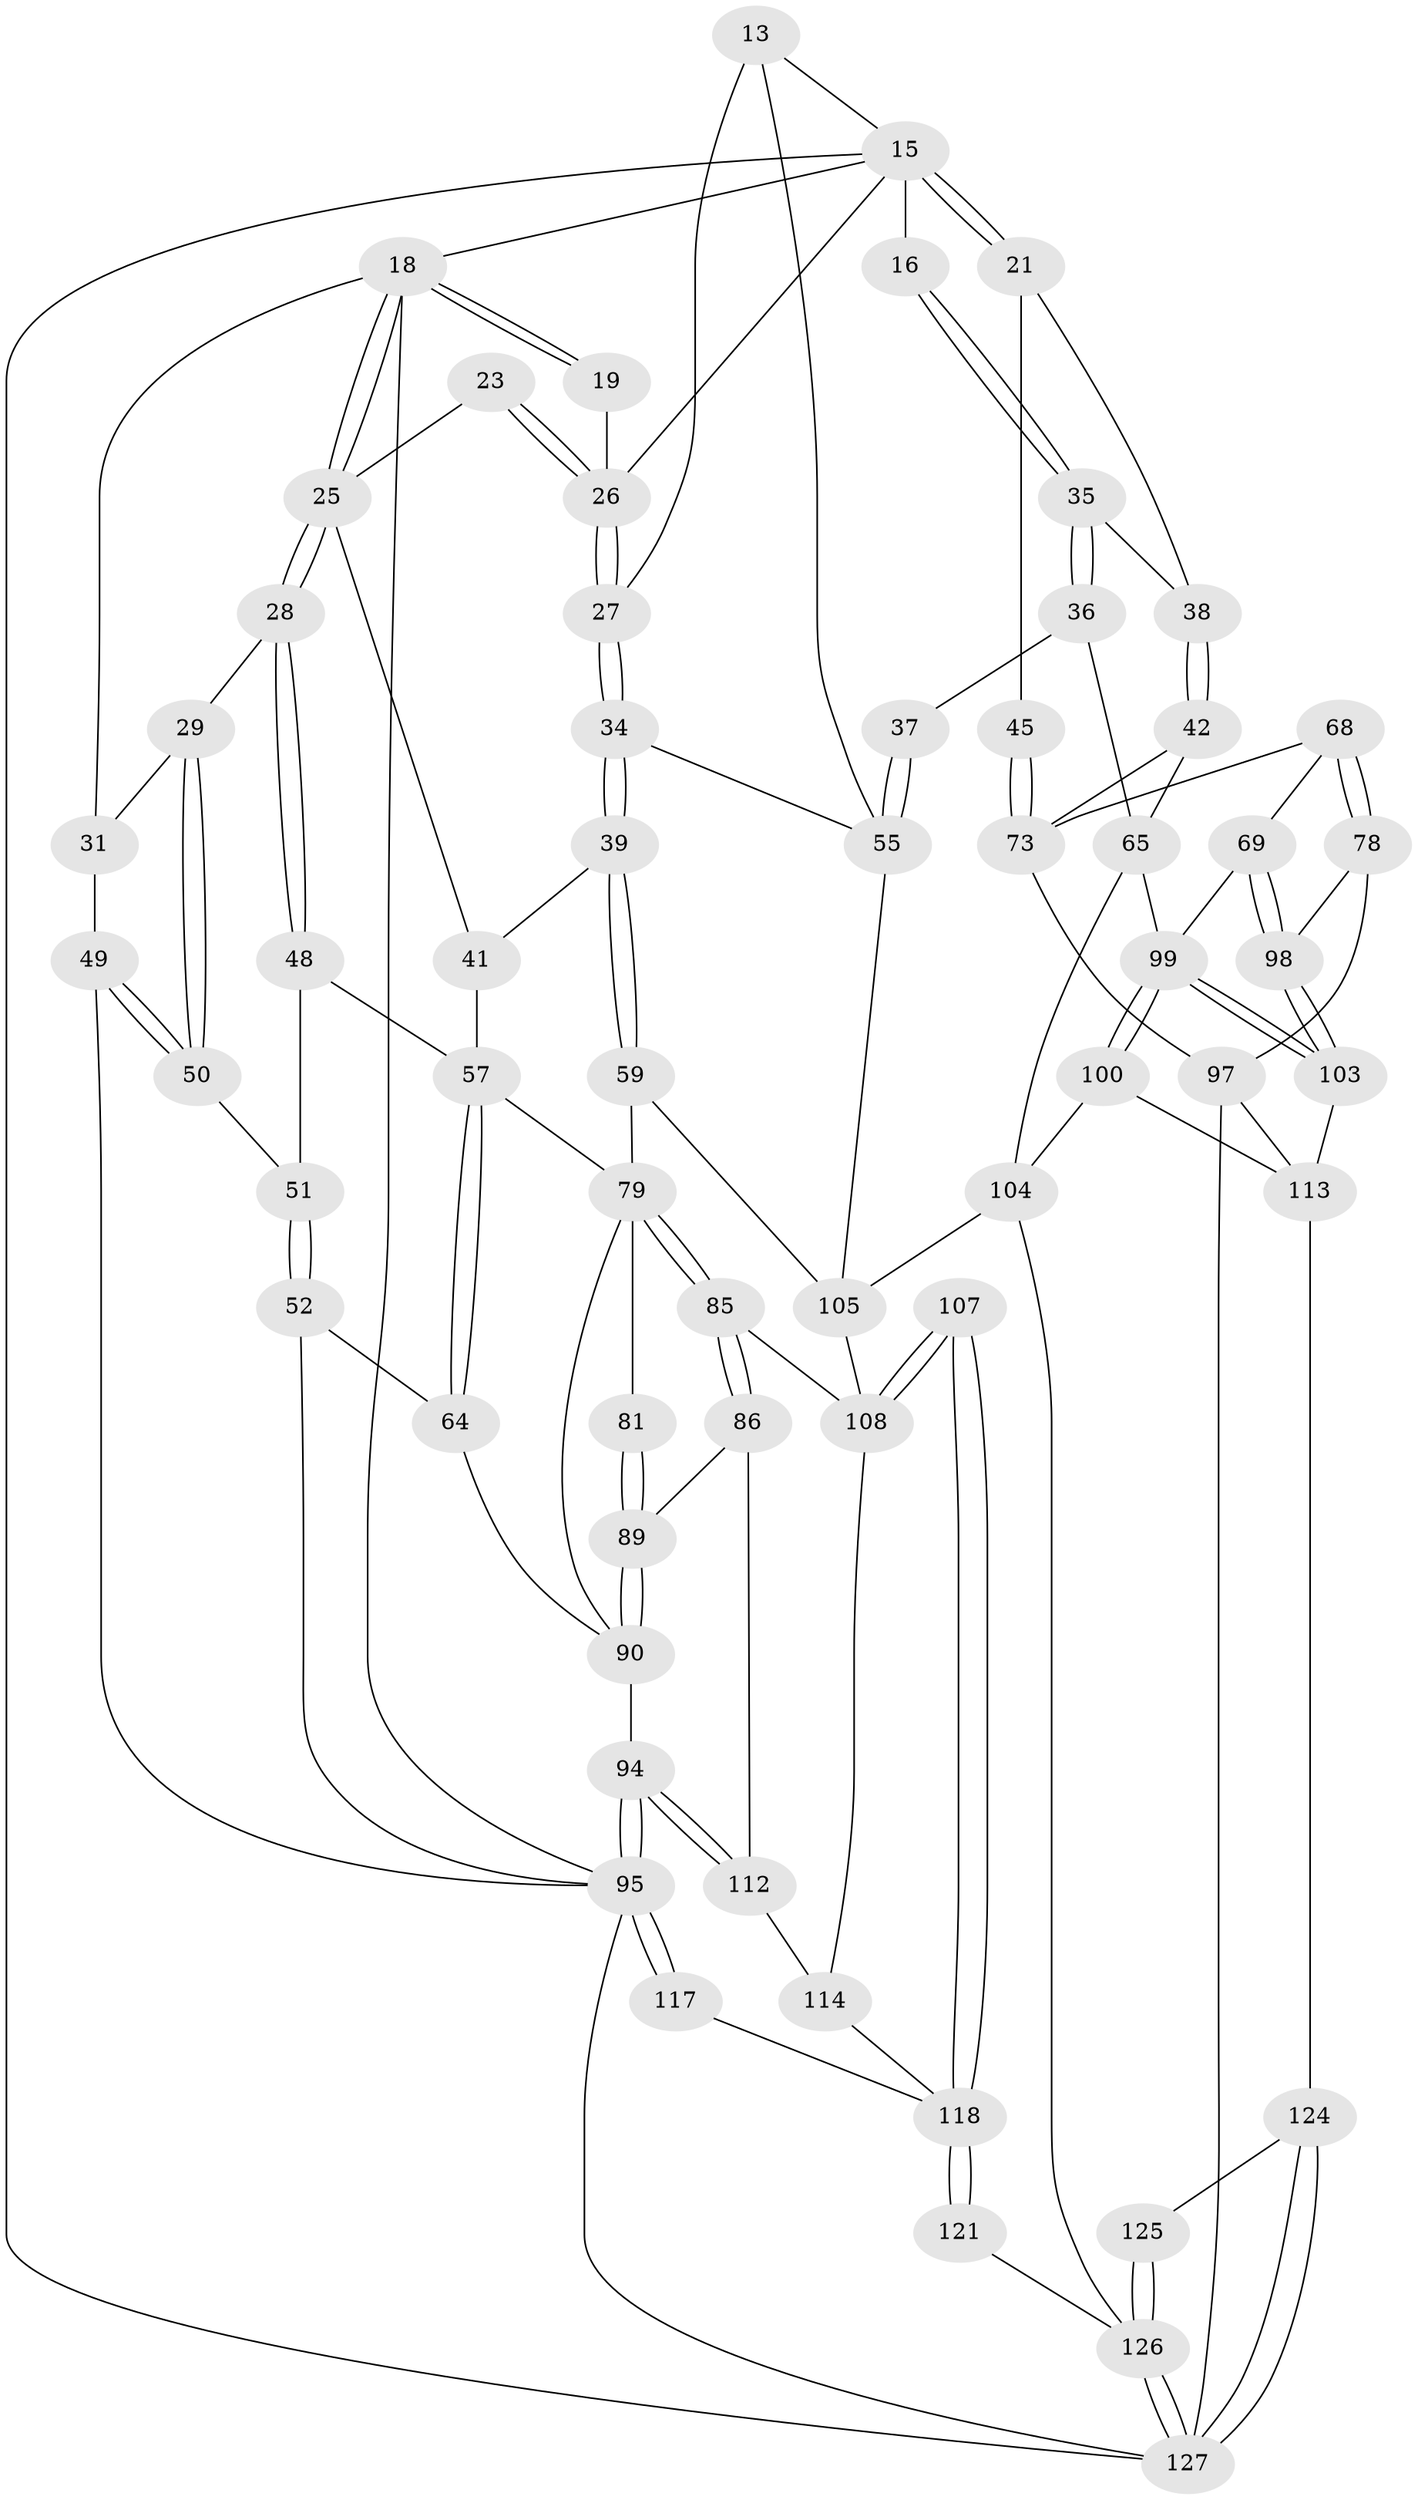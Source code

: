 // original degree distribution, {3: 0.023622047244094488, 4: 0.2677165354330709, 6: 0.25984251968503935, 5: 0.44881889763779526}
// Generated by graph-tools (version 1.1) at 2025/04/03/04/25 22:04:25]
// undirected, 63 vertices, 140 edges
graph export_dot {
graph [start="1"]
  node [color=gray90,style=filled];
  13 [pos="+0.6568226862682188+0.1469955967328921"];
  15 [pos="+0.8873589741612943+0",super="+12"];
  16 [pos="+0.6891471222542235+0.1453314037040183"];
  18 [pos="+0.12106557966503009+0.10186347412913559",super="+17"];
  19 [pos="+0.21028019081380842+0.049155876943790894",super="+11"];
  21 [pos="+0.9066851415131992+0.1773989548743532",super="+20"];
  23 [pos="+0.23932252473681515+0.1972908251805293"];
  25 [pos="+0.19075733663652555+0.21923906610751712",super="+24"];
  26 [pos="+0.3659889614451647+0.20409056715691654",super="+22"];
  27 [pos="+0.41013744955552134+0.23847668073168574",super="+14"];
  28 [pos="+0.18992592363497807+0.22022987381724893"];
  29 [pos="+0.046625959590780426+0.22838129931764461"];
  31 [pos="+0+0.045483648118588176",super="+30"];
  34 [pos="+0.4209417104133695+0.26506683415692195"];
  35 [pos="+0.7277642798206208+0.1799228796247564"];
  36 [pos="+0.7422818249020251+0.3135189669928885"];
  37 [pos="+0.6254376909082344+0.34674850740686103"];
  38 [pos="+0.8971712932568019+0.18706866719422544"];
  39 [pos="+0.41640617994295404+0.27677402433087617"];
  41 [pos="+0.2721537773570783+0.2971490092160051",super="+40"];
  42 [pos="+0.8956777756437855+0.3395419174111813"];
  45 [pos="+1+0.33317583200942147"];
  48 [pos="+0.17022251501066293+0.3489732646092466"];
  49 [pos="+0+0.2952068503328003"];
  50 [pos="+0+0.26555958520845013"];
  51 [pos="+0.011645970300198516+0.2758198037236933"];
  52 [pos="+0.10585609962416462+0.42734583424843836"];
  55 [pos="+0.6088556175639073+0.37133502645498934",super="+33+32"];
  57 [pos="+0.18636404360753359+0.39027463727571987",super="+47+56"];
  59 [pos="+0.4535126416163793+0.45480789466264787"];
  64 [pos="+0.1824423390205863+0.4058893068514908"];
  65 [pos="+0.7892354787068125+0.5253180138493573",super="+43+44"];
  68 [pos="+0.9085795769727597+0.49539190795262866"];
  69 [pos="+0.8455066316364896+0.535397269250307"];
  73 [pos="+1+0.46772107672583835",super="+67+46"];
  78 [pos="+1+0.5711423664623494"];
  79 [pos="+0.4352078494482738+0.48327028686329093",super="+71"];
  81 [pos="+0.23865550698974944+0.5176946797207217",super="+80"];
  85 [pos="+0.42095461313277716+0.612718570271776"];
  86 [pos="+0.37618474569867477+0.6491563546342186"];
  89 [pos="+0.2531344277618354+0.5883785471287326",super="+87"];
  90 [pos="+0.13609359518724723+0.7170535273549754",super="+88+75"];
  94 [pos="+0.11999800338450194+0.7456588722434964",super="+91+76"];
  95 [pos="+0.11672143144918173+0.7492867247183607",super="+93"];
  97 [pos="+1+0.7168158903638082",super="+77"];
  98 [pos="+0.9511673015302721+0.6218077866740572"];
  99 [pos="+0.8598634641707895+0.7098851270388026",super="+70"];
  100 [pos="+0.8381721729064209+0.7676077888347058"];
  103 [pos="+0.9456026404796938+0.6327925840240507"];
  104 [pos="+0.5979502884961396+0.7761767172030729",super="+102"];
  105 [pos="+0.5721407909021486+0.7736370177198848",super="+82+63"];
  107 [pos="+0.4817369426438899+0.8034786823607345"];
  108 [pos="+0.45804091362306165+0.7822826051831944",super="+84+106"];
  112 [pos="+0.2755998441958753+0.7683635177573566",super="+111"];
  113 [pos="+0.8755473809664495+0.7825975720510981",super="+109"];
  114 [pos="+0.3094550348896657+0.8005108429988884",super="+110"];
  117 [pos="+0.22441856443176936+1"];
  118 [pos="+0.47018378916686443+0.8426478336091499",super="+116"];
  121 [pos="+0.4004249588182845+1"];
  124 [pos="+0.9341079890612632+0.9239811257158884",super="+123"];
  125 [pos="+0.8359008648229813+0.961309781764665"];
  126 [pos="+0.7903157251935728+1",super="+120+119+122"];
  127 [pos="+0.8618985323418682+1",super="+96"];
  13 -- 15;
  13 -- 55;
  13 -- 27;
  15 -- 16 [weight=2];
  15 -- 21 [weight=2];
  15 -- 21;
  15 -- 127;
  15 -- 26;
  15 -- 18;
  16 -- 35;
  16 -- 35;
  18 -- 19 [weight=2];
  18 -- 19;
  18 -- 25;
  18 -- 25;
  18 -- 31 [weight=2];
  18 -- 95;
  19 -- 26 [weight=2];
  21 -- 38;
  21 -- 45;
  23 -- 26 [weight=2];
  23 -- 26;
  23 -- 25;
  25 -- 28;
  25 -- 28;
  25 -- 41;
  26 -- 27 [weight=2];
  26 -- 27;
  27 -- 34;
  27 -- 34;
  28 -- 29;
  28 -- 48;
  28 -- 48;
  29 -- 50;
  29 -- 50;
  29 -- 31;
  31 -- 49;
  34 -- 39;
  34 -- 39;
  34 -- 55;
  35 -- 36;
  35 -- 36;
  35 -- 38;
  36 -- 37;
  36 -- 65;
  37 -- 55 [weight=2];
  37 -- 55;
  38 -- 42;
  38 -- 42;
  39 -- 59;
  39 -- 59;
  39 -- 41;
  41 -- 57 [weight=2];
  42 -- 73;
  42 -- 65;
  45 -- 73 [weight=2];
  45 -- 73;
  48 -- 51;
  48 -- 57;
  49 -- 50;
  49 -- 50;
  49 -- 95;
  50 -- 51;
  51 -- 52;
  51 -- 52;
  52 -- 64;
  52 -- 95;
  55 -- 105;
  57 -- 64;
  57 -- 64;
  57 -- 79;
  59 -- 79;
  59 -- 105;
  64 -- 90;
  65 -- 99;
  65 -- 104 [weight=2];
  68 -- 69;
  68 -- 78;
  68 -- 78;
  68 -- 73;
  69 -- 98;
  69 -- 98;
  69 -- 99;
  73 -- 97;
  78 -- 98;
  78 -- 97;
  79 -- 85;
  79 -- 85;
  79 -- 81 [weight=2];
  79 -- 90;
  81 -- 89 [weight=2];
  81 -- 89;
  85 -- 86;
  85 -- 86;
  85 -- 108;
  86 -- 89;
  86 -- 112;
  89 -- 90;
  89 -- 90;
  90 -- 94 [weight=2];
  94 -- 95 [weight=2];
  94 -- 95;
  94 -- 112;
  94 -- 112;
  95 -- 117 [weight=2];
  95 -- 117;
  95 -- 127;
  97 -- 127;
  97 -- 113;
  98 -- 103;
  98 -- 103;
  99 -- 100;
  99 -- 100;
  99 -- 103;
  99 -- 103;
  100 -- 113;
  100 -- 104;
  103 -- 113;
  104 -- 105 [weight=2];
  104 -- 126 [weight=2];
  105 -- 108 [weight=2];
  107 -- 108 [weight=2];
  107 -- 108;
  107 -- 118;
  107 -- 118;
  108 -- 114;
  112 -- 114 [weight=2];
  113 -- 124;
  114 -- 118;
  117 -- 118;
  118 -- 121 [weight=2];
  118 -- 121;
  121 -- 126;
  124 -- 125;
  124 -- 127 [weight=2];
  124 -- 127;
  125 -- 126 [weight=2];
  125 -- 126;
  126 -- 127;
  126 -- 127;
}
